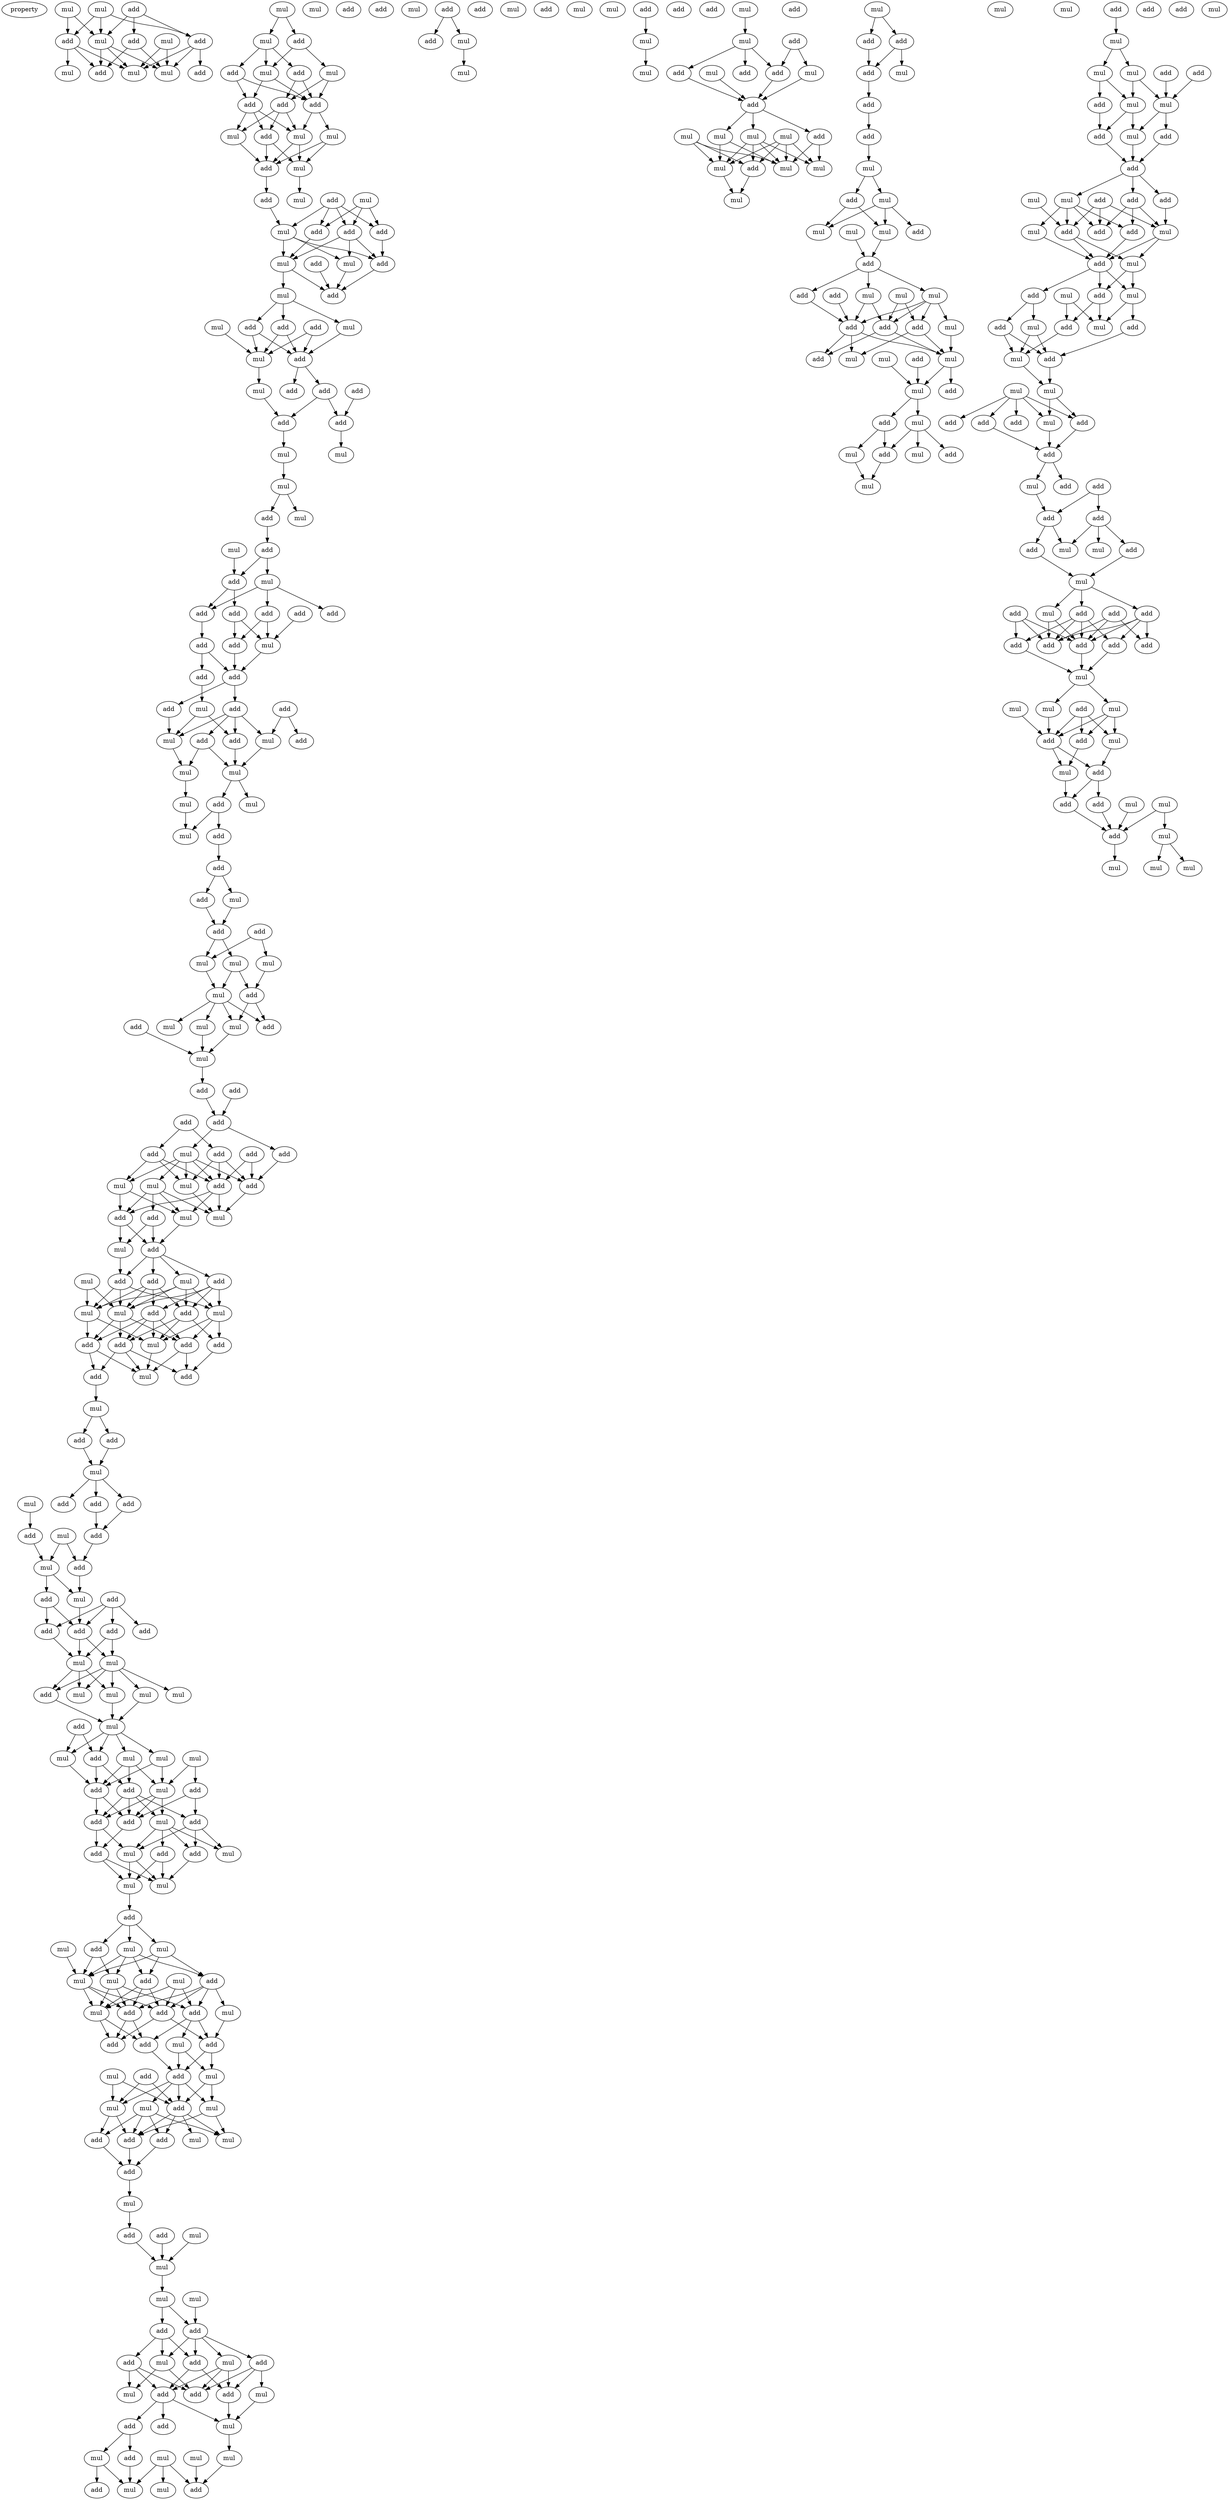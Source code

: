 digraph {
    node [fontcolor=black]
    property [mul=2,lf=1.8]
    0 [ label = mul ];
    1 [ label = mul ];
    2 [ label = add ];
    3 [ label = add ];
    4 [ label = mul ];
    5 [ label = add ];
    6 [ label = mul ];
    7 [ label = add ];
    8 [ label = mul ];
    9 [ label = add ];
    10 [ label = mul ];
    11 [ label = add ];
    12 [ label = mul ];
    13 [ label = mul ];
    14 [ label = mul ];
    15 [ label = add ];
    16 [ label = add ];
    17 [ label = mul ];
    18 [ label = add ];
    19 [ label = mul ];
    20 [ label = add ];
    21 [ label = add ];
    22 [ label = add ];
    23 [ label = mul ];
    24 [ label = add ];
    25 [ label = mul ];
    26 [ label = mul ];
    27 [ label = mul ];
    28 [ label = add ];
    29 [ label = add ];
    30 [ label = add ];
    31 [ label = mul ];
    32 [ label = mul ];
    33 [ label = add ];
    34 [ label = mul ];
    35 [ label = add ];
    36 [ label = add ];
    37 [ label = mul ];
    38 [ label = add ];
    39 [ label = mul ];
    40 [ label = add ];
    41 [ label = add ];
    42 [ label = mul ];
    43 [ label = add ];
    44 [ label = mul ];
    45 [ label = add ];
    46 [ label = mul ];
    47 [ label = add ];
    48 [ label = mul ];
    49 [ label = add ];
    50 [ label = add ];
    51 [ label = add ];
    52 [ label = add ];
    53 [ label = mul ];
    54 [ label = add ];
    55 [ label = add ];
    56 [ label = mul ];
    57 [ label = mul ];
    58 [ label = mul ];
    59 [ label = add ];
    60 [ label = mul ];
    61 [ label = add ];
    62 [ label = mul ];
    63 [ label = add ];
    64 [ label = mul ];
    65 [ label = add ];
    66 [ label = add ];
    67 [ label = add ];
    68 [ label = add ];
    69 [ label = add ];
    70 [ label = add ];
    71 [ label = mul ];
    72 [ label = add ];
    73 [ label = add ];
    74 [ label = add ];
    75 [ label = add ];
    76 [ label = add ];
    77 [ label = add ];
    78 [ label = mul ];
    79 [ label = add ];
    80 [ label = add ];
    81 [ label = mul ];
    82 [ label = mul ];
    83 [ label = add ];
    84 [ label = mul ];
    85 [ label = mul ];
    86 [ label = mul ];
    87 [ label = add ];
    88 [ label = mul ];
    89 [ label = mul ];
    90 [ label = add ];
    91 [ label = add ];
    92 [ label = mul ];
    93 [ label = add ];
    94 [ label = mul ];
    95 [ label = add ];
    96 [ label = add ];
    97 [ label = mul ];
    98 [ label = add ];
    99 [ label = add ];
    100 [ label = mul ];
    101 [ label = mul ];
    102 [ label = mul ];
    103 [ label = mul ];
    104 [ label = add ];
    105 [ label = add ];
    106 [ label = mul ];
    107 [ label = mul ];
    108 [ label = mul ];
    109 [ label = add ];
    110 [ label = mul ];
    111 [ label = add ];
    112 [ label = add ];
    113 [ label = add ];
    114 [ label = add ];
    115 [ label = add ];
    116 [ label = mul ];
    117 [ label = add ];
    118 [ label = add ];
    119 [ label = add ];
    120 [ label = mul ];
    121 [ label = add ];
    122 [ label = mul ];
    123 [ label = add ];
    124 [ label = mul ];
    125 [ label = mul ];
    126 [ label = mul ];
    127 [ label = add ];
    128 [ label = add ];
    129 [ label = mul ];
    130 [ label = add ];
    131 [ label = mul ];
    132 [ label = mul ];
    133 [ label = add ];
    134 [ label = add ];
    135 [ label = add ];
    136 [ label = add ];
    137 [ label = mul ];
    138 [ label = mul ];
    139 [ label = add ];
    140 [ label = mul ];
    141 [ label = add ];
    142 [ label = add ];
    143 [ label = add ];
    144 [ label = add ];
    145 [ label = mul ];
    146 [ label = add ];
    147 [ label = mul ];
    148 [ label = add ];
    149 [ label = mul ];
    150 [ label = add ];
    151 [ label = add ];
    152 [ label = add ];
    153 [ label = mul ];
    154 [ label = add ];
    155 [ label = mul ];
    156 [ label = add ];
    157 [ label = add ];
    158 [ label = mul ];
    159 [ label = mul ];
    160 [ label = add ];
    161 [ label = mul ];
    162 [ label = add ];
    163 [ label = add ];
    164 [ label = add ];
    165 [ label = mul ];
    166 [ label = add ];
    167 [ label = add ];
    168 [ label = mul ];
    169 [ label = add ];
    170 [ label = add ];
    171 [ label = add ];
    172 [ label = add ];
    173 [ label = add ];
    174 [ label = mul ];
    175 [ label = mul ];
    176 [ label = mul ];
    177 [ label = mul ];
    178 [ label = mul ];
    179 [ label = mul ];
    180 [ label = add ];
    181 [ label = mul ];
    182 [ label = add ];
    183 [ label = mul ];
    184 [ label = mul ];
    185 [ label = mul ];
    186 [ label = add ];
    187 [ label = mul ];
    188 [ label = add ];
    189 [ label = add ];
    190 [ label = mul ];
    191 [ label = add ];
    192 [ label = add ];
    193 [ label = mul ];
    194 [ label = add ];
    195 [ label = add ];
    196 [ label = mul ];
    197 [ label = add ];
    198 [ label = add ];
    199 [ label = add ];
    200 [ label = mul ];
    201 [ label = mul ];
    202 [ label = mul ];
    203 [ label = add ];
    204 [ label = mul ];
    205 [ label = add ];
    206 [ label = mul ];
    207 [ label = mul ];
    208 [ label = add ];
    209 [ label = mul ];
    210 [ label = add ];
    211 [ label = mul ];
    212 [ label = mul ];
    213 [ label = add ];
    214 [ label = add ];
    215 [ label = add ];
    216 [ label = mul ];
    217 [ label = mul ];
    218 [ label = add ];
    219 [ label = add ];
    220 [ label = mul ];
    221 [ label = add ];
    222 [ label = mul ];
    223 [ label = mul ];
    224 [ label = add ];
    225 [ label = add ];
    226 [ label = add ];
    227 [ label = mul ];
    228 [ label = mul ];
    229 [ label = mul ];
    230 [ label = mul ];
    231 [ label = add ];
    232 [ label = add ];
    233 [ label = add ];
    234 [ label = mul ];
    235 [ label = add ];
    236 [ label = mul ];
    237 [ label = add ];
    238 [ label = mul ];
    239 [ label = add ];
    240 [ label = mul ];
    241 [ label = add ];
    242 [ label = mul ];
    243 [ label = mul ];
    244 [ label = mul ];
    245 [ label = mul ];
    246 [ label = mul ];
    247 [ label = add ];
    248 [ label = add ];
    249 [ label = add ];
    250 [ label = mul ];
    251 [ label = add ];
    252 [ label = mul ];
    253 [ label = add ];
    254 [ label = add ];
    255 [ label = add ];
    256 [ label = add ];
    257 [ label = mul ];
    258 [ label = mul ];
    259 [ label = add ];
    260 [ label = mul ];
    261 [ label = add ];
    262 [ label = add ];
    263 [ label = mul ];
    264 [ label = mul ];
    265 [ label = mul ];
    266 [ label = mul ];
    267 [ label = add ];
    268 [ label = mul ];
    269 [ label = add ];
    270 [ label = mul ];
    271 [ label = add ];
    272 [ label = add ];
    273 [ label = add ];
    274 [ label = mul ];
    275 [ label = mul ];
    276 [ label = add ];
    277 [ label = mul ];
    278 [ label = add ];
    279 [ label = mul ];
    280 [ label = mul ];
    281 [ label = add ];
    282 [ label = add ];
    283 [ label = add ];
    284 [ label = mul ];
    285 [ label = add ];
    286 [ label = mul ];
    287 [ label = mul ];
    288 [ label = add ];
    289 [ label = mul ];
    290 [ label = mul ];
    291 [ label = mul ];
    292 [ label = mul ];
    293 [ label = mul ];
    294 [ label = add ];
    295 [ label = mul ];
    296 [ label = mul ];
    297 [ label = mul ];
    298 [ label = add ];
    299 [ label = add ];
    300 [ label = mul ];
    301 [ label = add ];
    302 [ label = mul ];
    303 [ label = add ];
    304 [ label = add ];
    305 [ label = mul ];
    306 [ label = add ];
    307 [ label = mul ];
    308 [ label = mul ];
    309 [ label = mul ];
    310 [ label = mul ];
    311 [ label = add ];
    312 [ label = add ];
    313 [ label = add ];
    314 [ label = add ];
    315 [ label = mul ];
    316 [ label = mul ];
    317 [ label = mul ];
    318 [ label = add ];
    319 [ label = add ];
    320 [ label = add ];
    321 [ label = mul ];
    322 [ label = add ];
    323 [ label = mul ];
    324 [ label = add ];
    325 [ label = mul ];
    326 [ label = mul ];
    327 [ label = add ];
    328 [ label = mul ];
    329 [ label = add ];
    330 [ label = mul ];
    331 [ label = mul ];
    332 [ label = mul ];
    333 [ label = add ];
    334 [ label = add ];
    335 [ label = mul ];
    336 [ label = add ];
    337 [ label = add ];
    338 [ label = add ];
    339 [ label = mul ];
    340 [ label = add ];
    341 [ label = mul ];
    342 [ label = add ];
    343 [ label = mul ];
    344 [ label = add ];
    345 [ label = mul ];
    346 [ label = mul ];
    347 [ label = mul ];
    348 [ label = add ];
    349 [ label = mul ];
    350 [ label = add ];
    351 [ label = add ];
    352 [ label = add ];
    353 [ label = add ];
    354 [ label = add ];
    355 [ label = mul ];
    356 [ label = mul ];
    357 [ label = add ];
    358 [ label = mul ];
    359 [ label = add ];
    360 [ label = add ];
    361 [ label = mul ];
    362 [ label = mul ];
    363 [ label = add ];
    364 [ label = mul ];
    365 [ label = add ];
    366 [ label = add ];
    367 [ label = mul ];
    368 [ label = add ];
    369 [ label = mul ];
    370 [ label = add ];
    371 [ label = mul ];
    372 [ label = add ];
    373 [ label = mul ];
    374 [ label = add ];
    375 [ label = mul ];
    376 [ label = mul ];
    377 [ label = add ];
    378 [ label = add ];
    379 [ label = mul ];
    380 [ label = add ];
    381 [ label = add ];
    382 [ label = add ];
    383 [ label = add ];
    384 [ label = add ];
    385 [ label = mul ];
    386 [ label = add ];
    387 [ label = add ];
    388 [ label = mul ];
    389 [ label = mul ];
    390 [ label = add ];
    391 [ label = add ];
    392 [ label = mul ];
    393 [ label = add ];
    394 [ label = add ];
    395 [ label = add ];
    396 [ label = mul ];
    397 [ label = add ];
    398 [ label = add ];
    399 [ label = add ];
    400 [ label = add ];
    401 [ label = add ];
    402 [ label = add ];
    403 [ label = mul ];
    404 [ label = add ];
    405 [ label = mul ];
    406 [ label = mul ];
    407 [ label = mul ];
    408 [ label = add ];
    409 [ label = mul ];
    410 [ label = add ];
    411 [ label = add ];
    412 [ label = mul ];
    413 [ label = mul ];
    414 [ label = add ];
    415 [ label = add ];
    416 [ label = mul ];
    417 [ label = mul ];
    418 [ label = add ];
    419 [ label = mul ];
    420 [ label = mul ];
    421 [ label = mul ];
    0 -> 3 [ name = 0 ];
    0 -> 4 [ name = 1 ];
    0 -> 5 [ name = 2 ];
    1 -> 4 [ name = 3 ];
    1 -> 5 [ name = 4 ];
    2 -> 3 [ name = 5 ];
    2 -> 4 [ name = 6 ];
    2 -> 7 [ name = 7 ];
    3 -> 10 [ name = 8 ];
    3 -> 11 [ name = 9 ];
    3 -> 12 [ name = 10 ];
    4 -> 9 [ name = 11 ];
    4 -> 10 [ name = 12 ];
    4 -> 12 [ name = 13 ];
    5 -> 8 [ name = 14 ];
    5 -> 9 [ name = 15 ];
    5 -> 10 [ name = 16 ];
    6 -> 10 [ name = 17 ];
    6 -> 12 [ name = 18 ];
    7 -> 9 [ name = 19 ];
    7 -> 12 [ name = 20 ];
    13 -> 14 [ name = 21 ];
    13 -> 15 [ name = 22 ];
    14 -> 16 [ name = 23 ];
    14 -> 18 [ name = 24 ];
    14 -> 19 [ name = 25 ];
    15 -> 17 [ name = 26 ];
    15 -> 19 [ name = 27 ];
    16 -> 21 [ name = 28 ];
    16 -> 22 [ name = 29 ];
    17 -> 20 [ name = 30 ];
    17 -> 22 [ name = 31 ];
    18 -> 20 [ name = 32 ];
    18 -> 22 [ name = 33 ];
    19 -> 21 [ name = 34 ];
    19 -> 22 [ name = 35 ];
    20 -> 23 [ name = 36 ];
    20 -> 24 [ name = 37 ];
    20 -> 26 [ name = 38 ];
    21 -> 23 [ name = 39 ];
    21 -> 24 [ name = 40 ];
    21 -> 26 [ name = 41 ];
    22 -> 25 [ name = 42 ];
    22 -> 26 [ name = 43 ];
    23 -> 28 [ name = 44 ];
    24 -> 27 [ name = 45 ];
    24 -> 28 [ name = 46 ];
    25 -> 27 [ name = 47 ];
    25 -> 28 [ name = 48 ];
    26 -> 27 [ name = 49 ];
    26 -> 28 [ name = 50 ];
    27 -> 32 [ name = 51 ];
    28 -> 29 [ name = 52 ];
    29 -> 34 [ name = 53 ];
    30 -> 33 [ name = 54 ];
    30 -> 34 [ name = 55 ];
    30 -> 35 [ name = 56 ];
    30 -> 36 [ name = 57 ];
    31 -> 33 [ name = 58 ];
    31 -> 35 [ name = 59 ];
    31 -> 36 [ name = 60 ];
    33 -> 37 [ name = 61 ];
    33 -> 38 [ name = 62 ];
    33 -> 39 [ name = 63 ];
    34 -> 37 [ name = 64 ];
    34 -> 38 [ name = 65 ];
    34 -> 39 [ name = 66 ];
    35 -> 39 [ name = 67 ];
    36 -> 38 [ name = 68 ];
    37 -> 41 [ name = 69 ];
    38 -> 41 [ name = 70 ];
    39 -> 41 [ name = 71 ];
    39 -> 42 [ name = 72 ];
    40 -> 41 [ name = 73 ];
    42 -> 44 [ name = 74 ];
    42 -> 45 [ name = 75 ];
    42 -> 47 [ name = 76 ];
    43 -> 48 [ name = 77 ];
    43 -> 49 [ name = 78 ];
    44 -> 49 [ name = 79 ];
    45 -> 48 [ name = 80 ];
    45 -> 49 [ name = 81 ];
    46 -> 48 [ name = 82 ];
    47 -> 48 [ name = 83 ];
    47 -> 49 [ name = 84 ];
    48 -> 53 [ name = 85 ];
    49 -> 50 [ name = 86 ];
    49 -> 52 [ name = 87 ];
    51 -> 55 [ name = 88 ];
    52 -> 54 [ name = 89 ];
    52 -> 55 [ name = 90 ];
    53 -> 54 [ name = 91 ];
    54 -> 57 [ name = 92 ];
    55 -> 56 [ name = 93 ];
    57 -> 58 [ name = 94 ];
    58 -> 59 [ name = 95 ];
    58 -> 60 [ name = 96 ];
    59 -> 61 [ name = 97 ];
    61 -> 63 [ name = 98 ];
    61 -> 64 [ name = 99 ];
    62 -> 63 [ name = 100 ];
    63 -> 66 [ name = 101 ];
    63 -> 69 [ name = 102 ];
    64 -> 65 [ name = 103 ];
    64 -> 66 [ name = 104 ];
    64 -> 68 [ name = 105 ];
    65 -> 70 [ name = 106 ];
    65 -> 71 [ name = 107 ];
    66 -> 72 [ name = 108 ];
    67 -> 71 [ name = 109 ];
    69 -> 70 [ name = 110 ];
    69 -> 71 [ name = 111 ];
    70 -> 74 [ name = 112 ];
    71 -> 74 [ name = 113 ];
    72 -> 73 [ name = 114 ];
    72 -> 74 [ name = 115 ];
    73 -> 78 [ name = 116 ];
    74 -> 76 [ name = 117 ];
    74 -> 77 [ name = 118 ];
    75 -> 80 [ name = 119 ];
    75 -> 82 [ name = 120 ];
    76 -> 79 [ name = 121 ];
    76 -> 81 [ name = 122 ];
    76 -> 82 [ name = 123 ];
    76 -> 83 [ name = 124 ];
    77 -> 81 [ name = 125 ];
    78 -> 81 [ name = 126 ];
    78 -> 83 [ name = 127 ];
    79 -> 84 [ name = 128 ];
    79 -> 85 [ name = 129 ];
    81 -> 84 [ name = 130 ];
    82 -> 85 [ name = 131 ];
    83 -> 85 [ name = 132 ];
    84 -> 89 [ name = 133 ];
    85 -> 87 [ name = 134 ];
    85 -> 88 [ name = 135 ];
    87 -> 91 [ name = 136 ];
    87 -> 92 [ name = 137 ];
    89 -> 92 [ name = 138 ];
    91 -> 95 [ name = 139 ];
    95 -> 96 [ name = 140 ];
    95 -> 97 [ name = 141 ];
    96 -> 98 [ name = 142 ];
    97 -> 98 [ name = 143 ];
    98 -> 101 [ name = 144 ];
    98 -> 102 [ name = 145 ];
    99 -> 100 [ name = 146 ];
    99 -> 102 [ name = 147 ];
    100 -> 104 [ name = 148 ];
    101 -> 103 [ name = 149 ];
    101 -> 104 [ name = 150 ];
    102 -> 103 [ name = 151 ];
    103 -> 106 [ name = 152 ];
    103 -> 107 [ name = 153 ];
    103 -> 108 [ name = 154 ];
    103 -> 109 [ name = 155 ];
    104 -> 106 [ name = 156 ];
    104 -> 109 [ name = 157 ];
    105 -> 110 [ name = 158 ];
    106 -> 110 [ name = 159 ];
    107 -> 110 [ name = 160 ];
    110 -> 111 [ name = 161 ];
    111 -> 114 [ name = 162 ];
    112 -> 114 [ name = 163 ];
    113 -> 115 [ name = 164 ];
    113 -> 118 [ name = 165 ];
    114 -> 116 [ name = 166 ];
    114 -> 117 [ name = 167 ];
    115 -> 121 [ name = 168 ];
    115 -> 123 [ name = 169 ];
    115 -> 124 [ name = 170 ];
    116 -> 120 [ name = 171 ];
    116 -> 121 [ name = 172 ];
    116 -> 122 [ name = 173 ];
    116 -> 123 [ name = 174 ];
    116 -> 124 [ name = 175 ];
    117 -> 123 [ name = 176 ];
    118 -> 120 [ name = 177 ];
    118 -> 121 [ name = 178 ];
    118 -> 124 [ name = 179 ];
    119 -> 121 [ name = 180 ];
    119 -> 123 [ name = 181 ];
    120 -> 125 [ name = 182 ];
    120 -> 127 [ name = 183 ];
    121 -> 125 [ name = 184 ];
    121 -> 126 [ name = 185 ];
    121 -> 127 [ name = 186 ];
    122 -> 125 [ name = 187 ];
    122 -> 126 [ name = 188 ];
    122 -> 127 [ name = 189 ];
    122 -> 128 [ name = 190 ];
    123 -> 126 [ name = 191 ];
    124 -> 126 [ name = 192 ];
    125 -> 130 [ name = 193 ];
    127 -> 129 [ name = 194 ];
    127 -> 130 [ name = 195 ];
    128 -> 129 [ name = 196 ];
    128 -> 130 [ name = 197 ];
    129 -> 133 [ name = 198 ];
    130 -> 131 [ name = 199 ];
    130 -> 133 [ name = 200 ];
    130 -> 134 [ name = 201 ];
    130 -> 135 [ name = 202 ];
    131 -> 136 [ name = 203 ];
    131 -> 137 [ name = 204 ];
    131 -> 138 [ name = 205 ];
    131 -> 140 [ name = 206 ];
    132 -> 137 [ name = 207 ];
    132 -> 138 [ name = 208 ];
    133 -> 137 [ name = 209 ];
    133 -> 138 [ name = 210 ];
    133 -> 140 [ name = 211 ];
    134 -> 136 [ name = 212 ];
    134 -> 138 [ name = 213 ];
    134 -> 139 [ name = 214 ];
    134 -> 140 [ name = 215 ];
    135 -> 136 [ name = 216 ];
    135 -> 137 [ name = 217 ];
    135 -> 138 [ name = 218 ];
    135 -> 139 [ name = 219 ];
    136 -> 141 [ name = 220 ];
    136 -> 144 [ name = 221 ];
    136 -> 145 [ name = 222 ];
    137 -> 142 [ name = 223 ];
    137 -> 145 [ name = 224 ];
    138 -> 141 [ name = 225 ];
    138 -> 142 [ name = 226 ];
    138 -> 143 [ name = 227 ];
    139 -> 141 [ name = 228 ];
    139 -> 142 [ name = 229 ];
    139 -> 143 [ name = 230 ];
    139 -> 145 [ name = 231 ];
    140 -> 143 [ name = 232 ];
    140 -> 144 [ name = 233 ];
    140 -> 145 [ name = 234 ];
    141 -> 146 [ name = 235 ];
    141 -> 147 [ name = 236 ];
    141 -> 148 [ name = 237 ];
    142 -> 147 [ name = 238 ];
    142 -> 148 [ name = 239 ];
    143 -> 146 [ name = 240 ];
    143 -> 147 [ name = 241 ];
    144 -> 146 [ name = 242 ];
    145 -> 147 [ name = 243 ];
    148 -> 149 [ name = 244 ];
    149 -> 151 [ name = 245 ];
    149 -> 152 [ name = 246 ];
    150 -> 154 [ name = 247 ];
    150 -> 155 [ name = 248 ];
    151 -> 153 [ name = 249 ];
    152 -> 153 [ name = 250 ];
    153 -> 156 [ name = 251 ];
    153 -> 157 [ name = 252 ];
    153 -> 160 [ name = 253 ];
    155 -> 159 [ name = 254 ];
    156 -> 163 [ name = 255 ];
    158 -> 162 [ name = 256 ];
    160 -> 163 [ name = 257 ];
    161 -> 164 [ name = 258 ];
    161 -> 165 [ name = 259 ];
    162 -> 165 [ name = 260 ];
    163 -> 164 [ name = 261 ];
    164 -> 168 [ name = 262 ];
    165 -> 167 [ name = 263 ];
    165 -> 168 [ name = 264 ];
    166 -> 169 [ name = 265 ];
    166 -> 170 [ name = 266 ];
    166 -> 171 [ name = 267 ];
    166 -> 172 [ name = 268 ];
    167 -> 170 [ name = 269 ];
    167 -> 171 [ name = 270 ];
    168 -> 171 [ name = 271 ];
    169 -> 174 [ name = 272 ];
    169 -> 175 [ name = 273 ];
    170 -> 174 [ name = 274 ];
    171 -> 174 [ name = 275 ];
    171 -> 175 [ name = 276 ];
    174 -> 176 [ name = 277 ];
    174 -> 179 [ name = 278 ];
    174 -> 180 [ name = 279 ];
    175 -> 176 [ name = 280 ];
    175 -> 177 [ name = 281 ];
    175 -> 178 [ name = 282 ];
    175 -> 179 [ name = 283 ];
    175 -> 180 [ name = 284 ];
    177 -> 181 [ name = 285 ];
    179 -> 181 [ name = 286 ];
    180 -> 181 [ name = 287 ];
    181 -> 183 [ name = 288 ];
    181 -> 185 [ name = 289 ];
    181 -> 186 [ name = 290 ];
    181 -> 187 [ name = 291 ];
    182 -> 183 [ name = 292 ];
    182 -> 186 [ name = 293 ];
    183 -> 191 [ name = 294 ];
    184 -> 189 [ name = 295 ];
    184 -> 190 [ name = 296 ];
    185 -> 190 [ name = 297 ];
    185 -> 191 [ name = 298 ];
    186 -> 188 [ name = 299 ];
    186 -> 191 [ name = 300 ];
    187 -> 188 [ name = 301 ];
    187 -> 190 [ name = 302 ];
    187 -> 191 [ name = 303 ];
    188 -> 192 [ name = 304 ];
    188 -> 193 [ name = 305 ];
    188 -> 194 [ name = 306 ];
    188 -> 195 [ name = 307 ];
    189 -> 192 [ name = 308 ];
    189 -> 195 [ name = 309 ];
    190 -> 193 [ name = 310 ];
    190 -> 194 [ name = 311 ];
    190 -> 195 [ name = 312 ];
    191 -> 194 [ name = 313 ];
    191 -> 195 [ name = 314 ];
    192 -> 196 [ name = 315 ];
    192 -> 198 [ name = 316 ];
    192 -> 200 [ name = 317 ];
    193 -> 196 [ name = 318 ];
    193 -> 198 [ name = 319 ];
    193 -> 199 [ name = 320 ];
    193 -> 200 [ name = 321 ];
    194 -> 196 [ name = 322 ];
    194 -> 197 [ name = 323 ];
    195 -> 197 [ name = 324 ];
    196 -> 201 [ name = 325 ];
    196 -> 202 [ name = 326 ];
    197 -> 201 [ name = 327 ];
    197 -> 202 [ name = 328 ];
    198 -> 202 [ name = 329 ];
    199 -> 201 [ name = 330 ];
    199 -> 202 [ name = 331 ];
    201 -> 203 [ name = 332 ];
    203 -> 204 [ name = 333 ];
    203 -> 205 [ name = 334 ];
    203 -> 206 [ name = 335 ];
    204 -> 208 [ name = 336 ];
    204 -> 210 [ name = 337 ];
    204 -> 211 [ name = 338 ];
    205 -> 211 [ name = 339 ];
    205 -> 212 [ name = 340 ];
    206 -> 208 [ name = 341 ];
    206 -> 210 [ name = 342 ];
    206 -> 211 [ name = 343 ];
    206 -> 212 [ name = 344 ];
    207 -> 211 [ name = 345 ];
    208 -> 213 [ name = 346 ];
    208 -> 214 [ name = 347 ];
    208 -> 216 [ name = 348 ];
    209 -> 214 [ name = 349 ];
    209 -> 215 [ name = 350 ];
    209 -> 216 [ name = 351 ];
    210 -> 213 [ name = 352 ];
    210 -> 214 [ name = 353 ];
    210 -> 215 [ name = 354 ];
    210 -> 217 [ name = 355 ];
    211 -> 213 [ name = 356 ];
    211 -> 214 [ name = 357 ];
    211 -> 216 [ name = 358 ];
    212 -> 213 [ name = 359 ];
    212 -> 215 [ name = 360 ];
    212 -> 216 [ name = 361 ];
    213 -> 219 [ name = 362 ];
    213 -> 221 [ name = 363 ];
    214 -> 218 [ name = 364 ];
    214 -> 219 [ name = 365 ];
    215 -> 218 [ name = 366 ];
    215 -> 220 [ name = 367 ];
    215 -> 221 [ name = 368 ];
    216 -> 219 [ name = 369 ];
    216 -> 221 [ name = 370 ];
    217 -> 218 [ name = 371 ];
    218 -> 222 [ name = 372 ];
    218 -> 225 [ name = 373 ];
    220 -> 222 [ name = 374 ];
    220 -> 225 [ name = 375 ];
    221 -> 225 [ name = 376 ];
    222 -> 226 [ name = 377 ];
    222 -> 228 [ name = 378 ];
    223 -> 226 [ name = 379 ];
    223 -> 227 [ name = 380 ];
    224 -> 226 [ name = 381 ];
    224 -> 227 [ name = 382 ];
    225 -> 226 [ name = 383 ];
    225 -> 227 [ name = 384 ];
    225 -> 228 [ name = 385 ];
    225 -> 229 [ name = 386 ];
    226 -> 230 [ name = 387 ];
    226 -> 231 [ name = 388 ];
    226 -> 233 [ name = 389 ];
    226 -> 234 [ name = 390 ];
    227 -> 231 [ name = 391 ];
    227 -> 232 [ name = 392 ];
    228 -> 231 [ name = 393 ];
    228 -> 234 [ name = 394 ];
    229 -> 231 [ name = 395 ];
    229 -> 232 [ name = 396 ];
    229 -> 233 [ name = 397 ];
    229 -> 234 [ name = 398 ];
    231 -> 235 [ name = 399 ];
    232 -> 235 [ name = 400 ];
    233 -> 235 [ name = 401 ];
    235 -> 236 [ name = 402 ];
    236 -> 239 [ name = 403 ];
    237 -> 242 [ name = 404 ];
    238 -> 242 [ name = 405 ];
    239 -> 242 [ name = 406 ];
    242 -> 245 [ name = 407 ];
    243 -> 248 [ name = 408 ];
    245 -> 247 [ name = 409 ];
    245 -> 248 [ name = 410 ];
    247 -> 249 [ name = 411 ];
    247 -> 250 [ name = 412 ];
    247 -> 253 [ name = 413 ];
    248 -> 249 [ name = 414 ];
    248 -> 250 [ name = 415 ];
    248 -> 251 [ name = 416 ];
    248 -> 252 [ name = 417 ];
    249 -> 254 [ name = 418 ];
    249 -> 256 [ name = 419 ];
    250 -> 255 [ name = 420 ];
    250 -> 258 [ name = 421 ];
    251 -> 254 [ name = 422 ];
    251 -> 255 [ name = 423 ];
    251 -> 257 [ name = 424 ];
    252 -> 254 [ name = 425 ];
    252 -> 255 [ name = 426 ];
    252 -> 256 [ name = 427 ];
    253 -> 255 [ name = 428 ];
    253 -> 256 [ name = 429 ];
    253 -> 258 [ name = 430 ];
    254 -> 260 [ name = 431 ];
    256 -> 259 [ name = 432 ];
    256 -> 260 [ name = 433 ];
    256 -> 261 [ name = 434 ];
    257 -> 260 [ name = 435 ];
    260 -> 263 [ name = 436 ];
    261 -> 262 [ name = 437 ];
    261 -> 266 [ name = 438 ];
    262 -> 268 [ name = 439 ];
    263 -> 267 [ name = 440 ];
    264 -> 267 [ name = 441 ];
    265 -> 267 [ name = 442 ];
    265 -> 268 [ name = 443 ];
    265 -> 270 [ name = 444 ];
    266 -> 268 [ name = 445 ];
    266 -> 269 [ name = 446 ];
    271 -> 274 [ name = 447 ];
    274 -> 277 [ name = 448 ];
    275 -> 279 [ name = 449 ];
    278 -> 280 [ name = 450 ];
    278 -> 283 [ name = 451 ];
    279 -> 281 [ name = 452 ];
    279 -> 282 [ name = 453 ];
    279 -> 283 [ name = 454 ];
    280 -> 285 [ name = 455 ];
    282 -> 285 [ name = 456 ];
    283 -> 285 [ name = 457 ];
    284 -> 285 [ name = 458 ];
    285 -> 286 [ name = 459 ];
    285 -> 288 [ name = 460 ];
    285 -> 289 [ name = 461 ];
    286 -> 291 [ name = 462 ];
    286 -> 292 [ name = 463 ];
    287 -> 291 [ name = 464 ];
    287 -> 292 [ name = 465 ];
    287 -> 294 [ name = 466 ];
    288 -> 292 [ name = 467 ];
    288 -> 293 [ name = 468 ];
    289 -> 291 [ name = 469 ];
    289 -> 292 [ name = 470 ];
    289 -> 293 [ name = 471 ];
    289 -> 294 [ name = 472 ];
    290 -> 291 [ name = 473 ];
    290 -> 292 [ name = 474 ];
    290 -> 293 [ name = 475 ];
    290 -> 294 [ name = 476 ];
    291 -> 295 [ name = 477 ];
    294 -> 295 [ name = 478 ];
    296 -> 298 [ name = 479 ];
    296 -> 299 [ name = 480 ];
    298 -> 301 [ name = 481 ];
    298 -> 302 [ name = 482 ];
    299 -> 301 [ name = 483 ];
    301 -> 303 [ name = 484 ];
    303 -> 304 [ name = 485 ];
    304 -> 305 [ name = 486 ];
    305 -> 306 [ name = 487 ];
    305 -> 307 [ name = 488 ];
    306 -> 309 [ name = 489 ];
    306 -> 310 [ name = 490 ];
    307 -> 309 [ name = 491 ];
    307 -> 310 [ name = 492 ];
    307 -> 311 [ name = 493 ];
    308 -> 312 [ name = 494 ];
    310 -> 312 [ name = 495 ];
    312 -> 314 [ name = 496 ];
    312 -> 315 [ name = 497 ];
    312 -> 316 [ name = 498 ];
    313 -> 319 [ name = 499 ];
    314 -> 319 [ name = 500 ];
    315 -> 318 [ name = 501 ];
    315 -> 319 [ name = 502 ];
    315 -> 320 [ name = 503 ];
    315 -> 321 [ name = 504 ];
    316 -> 319 [ name = 505 ];
    316 -> 320 [ name = 506 ];
    317 -> 318 [ name = 507 ];
    317 -> 320 [ name = 508 ];
    318 -> 325 [ name = 509 ];
    318 -> 326 [ name = 510 ];
    319 -> 324 [ name = 511 ];
    319 -> 325 [ name = 512 ];
    319 -> 326 [ name = 513 ];
    320 -> 324 [ name = 514 ];
    320 -> 325 [ name = 515 ];
    321 -> 325 [ name = 516 ];
    322 -> 328 [ name = 517 ];
    323 -> 328 [ name = 518 ];
    325 -> 327 [ name = 519 ];
    325 -> 328 [ name = 520 ];
    328 -> 329 [ name = 521 ];
    328 -> 330 [ name = 522 ];
    329 -> 331 [ name = 523 ];
    329 -> 333 [ name = 524 ];
    330 -> 332 [ name = 525 ];
    330 -> 333 [ name = 526 ];
    330 -> 334 [ name = 527 ];
    331 -> 335 [ name = 528 ];
    333 -> 335 [ name = 529 ];
    336 -> 339 [ name = 530 ];
    339 -> 341 [ name = 531 ];
    339 -> 343 [ name = 532 ];
    340 -> 346 [ name = 533 ];
    341 -> 344 [ name = 534 ];
    341 -> 345 [ name = 535 ];
    342 -> 346 [ name = 536 ];
    343 -> 345 [ name = 537 ];
    343 -> 346 [ name = 538 ];
    344 -> 348 [ name = 539 ];
    345 -> 347 [ name = 540 ];
    345 -> 348 [ name = 541 ];
    346 -> 347 [ name = 542 ];
    346 -> 350 [ name = 543 ];
    347 -> 351 [ name = 544 ];
    348 -> 351 [ name = 545 ];
    350 -> 351 [ name = 546 ];
    351 -> 352 [ name = 547 ];
    351 -> 353 [ name = 548 ];
    351 -> 355 [ name = 549 ];
    352 -> 358 [ name = 550 ];
    353 -> 357 [ name = 551 ];
    353 -> 358 [ name = 552 ];
    353 -> 360 [ name = 553 ];
    354 -> 358 [ name = 554 ];
    354 -> 359 [ name = 555 ];
    354 -> 360 [ name = 556 ];
    355 -> 357 [ name = 557 ];
    355 -> 359 [ name = 558 ];
    355 -> 360 [ name = 559 ];
    355 -> 361 [ name = 560 ];
    356 -> 359 [ name = 561 ];
    357 -> 363 [ name = 562 ];
    358 -> 362 [ name = 563 ];
    358 -> 363 [ name = 564 ];
    359 -> 362 [ name = 565 ];
    359 -> 363 [ name = 566 ];
    361 -> 363 [ name = 567 ];
    362 -> 364 [ name = 568 ];
    362 -> 365 [ name = 569 ];
    363 -> 364 [ name = 570 ];
    363 -> 365 [ name = 571 ];
    363 -> 366 [ name = 572 ];
    364 -> 369 [ name = 573 ];
    364 -> 370 [ name = 574 ];
    365 -> 369 [ name = 575 ];
    365 -> 372 [ name = 576 ];
    366 -> 368 [ name = 577 ];
    366 -> 371 [ name = 578 ];
    367 -> 369 [ name = 579 ];
    367 -> 372 [ name = 580 ];
    368 -> 373 [ name = 581 ];
    368 -> 374 [ name = 582 ];
    370 -> 374 [ name = 583 ];
    371 -> 373 [ name = 584 ];
    371 -> 374 [ name = 585 ];
    372 -> 373 [ name = 586 ];
    373 -> 376 [ name = 587 ];
    374 -> 376 [ name = 588 ];
    375 -> 377 [ name = 589 ];
    375 -> 378 [ name = 590 ];
    375 -> 379 [ name = 591 ];
    375 -> 380 [ name = 592 ];
    375 -> 381 [ name = 593 ];
    376 -> 377 [ name = 594 ];
    376 -> 379 [ name = 595 ];
    377 -> 382 [ name = 596 ];
    379 -> 382 [ name = 597 ];
    380 -> 382 [ name = 598 ];
    382 -> 383 [ name = 599 ];
    382 -> 385 [ name = 600 ];
    384 -> 386 [ name = 601 ];
    384 -> 387 [ name = 602 ];
    385 -> 386 [ name = 603 ];
    386 -> 388 [ name = 604 ];
    386 -> 390 [ name = 605 ];
    387 -> 388 [ name = 606 ];
    387 -> 389 [ name = 607 ];
    387 -> 391 [ name = 608 ];
    390 -> 392 [ name = 609 ];
    391 -> 392 [ name = 610 ];
    392 -> 395 [ name = 611 ];
    392 -> 396 [ name = 612 ];
    392 -> 397 [ name = 613 ];
    393 -> 398 [ name = 614 ];
    393 -> 399 [ name = 615 ];
    393 -> 402 [ name = 616 ];
    394 -> 398 [ name = 617 ];
    394 -> 401 [ name = 618 ];
    394 -> 402 [ name = 619 ];
    395 -> 398 [ name = 620 ];
    395 -> 400 [ name = 621 ];
    395 -> 401 [ name = 622 ];
    395 -> 402 [ name = 623 ];
    396 -> 398 [ name = 624 ];
    396 -> 402 [ name = 625 ];
    397 -> 398 [ name = 626 ];
    397 -> 399 [ name = 627 ];
    397 -> 400 [ name = 628 ];
    397 -> 402 [ name = 629 ];
    399 -> 403 [ name = 630 ];
    400 -> 403 [ name = 631 ];
    402 -> 403 [ name = 632 ];
    403 -> 406 [ name = 633 ];
    403 -> 407 [ name = 634 ];
    404 -> 408 [ name = 635 ];
    404 -> 409 [ name = 636 ];
    404 -> 410 [ name = 637 ];
    405 -> 410 [ name = 638 ];
    406 -> 410 [ name = 639 ];
    407 -> 408 [ name = 640 ];
    407 -> 409 [ name = 641 ];
    407 -> 410 [ name = 642 ];
    408 -> 412 [ name = 643 ];
    409 -> 411 [ name = 644 ];
    410 -> 411 [ name = 645 ];
    410 -> 412 [ name = 646 ];
    411 -> 414 [ name = 647 ];
    411 -> 415 [ name = 648 ];
    412 -> 414 [ name = 649 ];
    413 -> 418 [ name = 650 ];
    414 -> 418 [ name = 651 ];
    415 -> 418 [ name = 652 ];
    416 -> 417 [ name = 653 ];
    416 -> 418 [ name = 654 ];
    417 -> 419 [ name = 655 ];
    417 -> 420 [ name = 656 ];
    418 -> 421 [ name = 657 ];
}

